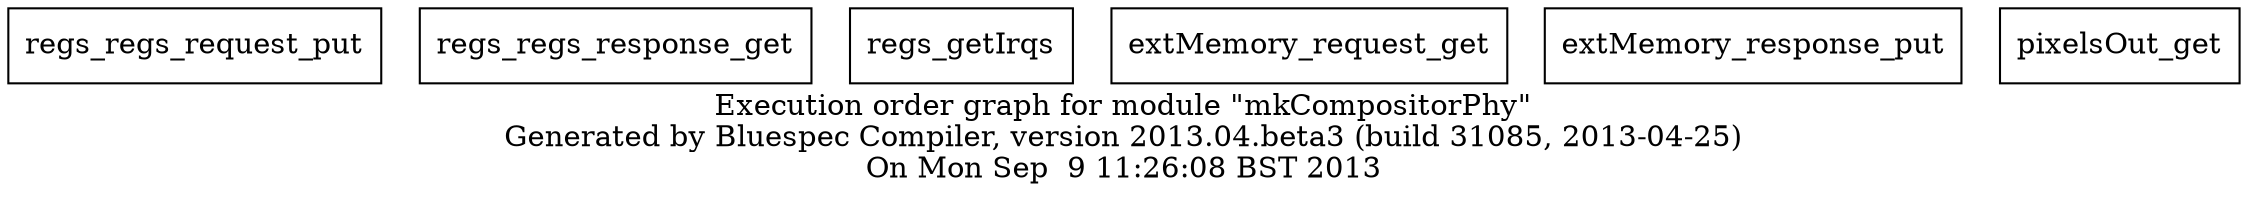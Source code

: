 strict digraph "execution order" {
regs_regs_request_put [shape=box];
regs_regs_response_get [shape=box];
regs_getIrqs [shape=box];
extMemory_request_get [shape=box];
extMemory_response_put [shape=box];
pixelsOut_get [shape=box];
label="Execution order graph for module \"mkCompositorPhy\"\nGenerated by Bluespec Compiler, version 2013.04.beta3 (build 31085, 2013-04-25)\nOn Mon Sep  9 11:26:08 BST 2013"
}
